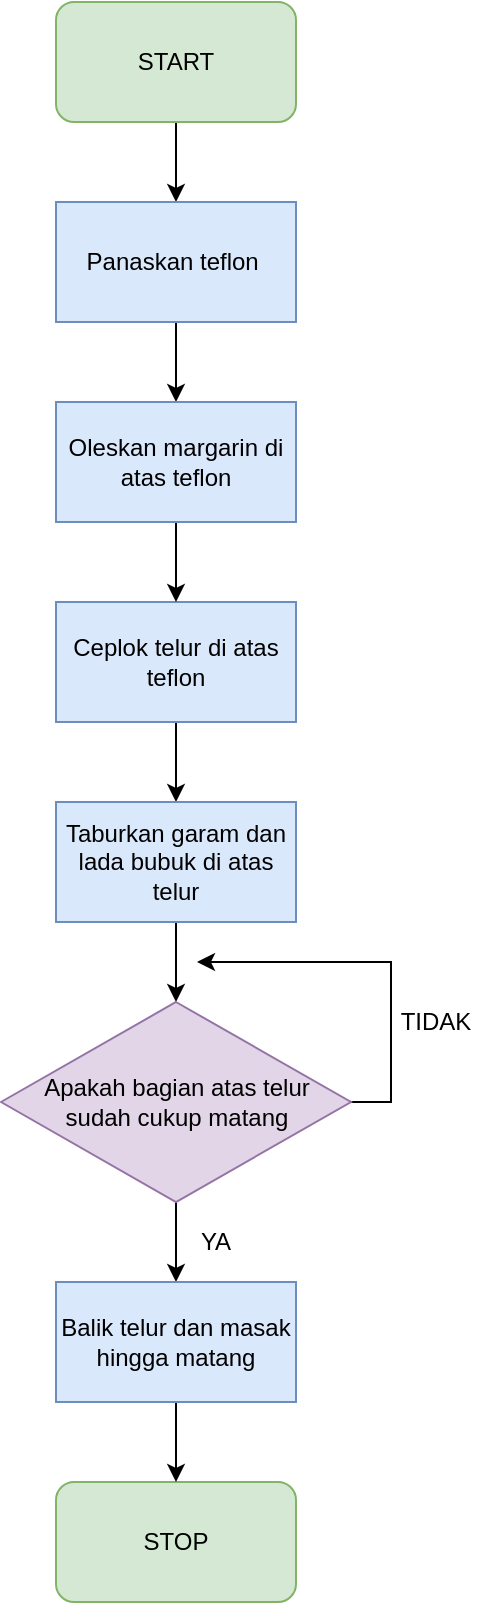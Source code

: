 <mxfile version="12.9.5" type="device"><diagram id="rEOiPcpOAuOndSeTutFp" name="Page-1"><mxGraphModel dx="470" dy="732" grid="1" gridSize="10" guides="1" tooltips="1" connect="1" arrows="1" fold="1" page="1" pageScale="1" pageWidth="850" pageHeight="1100" math="0" shadow="0"><root><mxCell id="0"/><mxCell id="1" parent="0"/><mxCell id="VndAu8sV5Ltjn87z21Z8-20" style="edgeStyle=orthogonalEdgeStyle;rounded=0;orthogonalLoop=1;jettySize=auto;html=1;exitX=0.5;exitY=1;exitDx=0;exitDy=0;entryX=0.5;entryY=0;entryDx=0;entryDy=0;" edge="1" parent="1" source="VndAu8sV5Ltjn87z21Z8-5" target="VndAu8sV5Ltjn87z21Z8-8"><mxGeometry relative="1" as="geometry"/></mxCell><mxCell id="VndAu8sV5Ltjn87z21Z8-5" value="START" style="rounded=1;whiteSpace=wrap;html=1;fillColor=#d5e8d4;strokeColor=#82b366;" vertex="1" parent="1"><mxGeometry x="50" y="140" width="120" height="60" as="geometry"/></mxCell><mxCell id="VndAu8sV5Ltjn87z21Z8-7" value="STOP" style="rounded=1;whiteSpace=wrap;html=1;fillColor=#d5e8d4;strokeColor=#82b366;" vertex="1" parent="1"><mxGeometry x="50" y="880" width="120" height="60" as="geometry"/></mxCell><mxCell id="VndAu8sV5Ltjn87z21Z8-21" style="edgeStyle=orthogonalEdgeStyle;rounded=0;orthogonalLoop=1;jettySize=auto;html=1;exitX=0.5;exitY=1;exitDx=0;exitDy=0;entryX=0.5;entryY=0;entryDx=0;entryDy=0;" edge="1" parent="1" source="VndAu8sV5Ltjn87z21Z8-8" target="VndAu8sV5Ltjn87z21Z8-14"><mxGeometry relative="1" as="geometry"/></mxCell><mxCell id="VndAu8sV5Ltjn87z21Z8-8" value="Panaskan teflon&amp;nbsp;" style="rounded=0;whiteSpace=wrap;html=1;fillColor=#dae8fc;strokeColor=#6c8ebf;" vertex="1" parent="1"><mxGeometry x="50" y="240" width="120" height="60" as="geometry"/></mxCell><mxCell id="VndAu8sV5Ltjn87z21Z8-23" style="edgeStyle=orthogonalEdgeStyle;rounded=0;orthogonalLoop=1;jettySize=auto;html=1;exitX=0.5;exitY=1;exitDx=0;exitDy=0;entryX=0.5;entryY=0;entryDx=0;entryDy=0;" edge="1" parent="1" source="VndAu8sV5Ltjn87z21Z8-9" target="VndAu8sV5Ltjn87z21Z8-10"><mxGeometry relative="1" as="geometry"/></mxCell><mxCell id="VndAu8sV5Ltjn87z21Z8-9" value="Ceplok telur di atas teflon" style="rounded=0;whiteSpace=wrap;html=1;fillColor=#dae8fc;strokeColor=#6c8ebf;" vertex="1" parent="1"><mxGeometry x="50" y="440" width="120" height="60" as="geometry"/></mxCell><mxCell id="VndAu8sV5Ltjn87z21Z8-24" value="" style="edgeStyle=orthogonalEdgeStyle;rounded=0;orthogonalLoop=1;jettySize=auto;html=1;" edge="1" parent="1" source="VndAu8sV5Ltjn87z21Z8-10" target="VndAu8sV5Ltjn87z21Z8-16"><mxGeometry relative="1" as="geometry"/></mxCell><mxCell id="VndAu8sV5Ltjn87z21Z8-10" value="Taburkan garam dan lada bubuk di atas telur" style="rounded=0;whiteSpace=wrap;html=1;fillColor=#dae8fc;strokeColor=#6c8ebf;" vertex="1" parent="1"><mxGeometry x="50" y="540" width="120" height="60" as="geometry"/></mxCell><mxCell id="VndAu8sV5Ltjn87z21Z8-22" style="edgeStyle=orthogonalEdgeStyle;rounded=0;orthogonalLoop=1;jettySize=auto;html=1;exitX=0.5;exitY=1;exitDx=0;exitDy=0;entryX=0.5;entryY=0;entryDx=0;entryDy=0;" edge="1" parent="1" source="VndAu8sV5Ltjn87z21Z8-14" target="VndAu8sV5Ltjn87z21Z8-9"><mxGeometry relative="1" as="geometry"/></mxCell><mxCell id="VndAu8sV5Ltjn87z21Z8-14" value="&lt;span style=&quot;white-space: normal&quot;&gt;Oleskan margarin di atas teflon&lt;/span&gt;" style="rounded=0;whiteSpace=wrap;html=1;fillColor=#dae8fc;strokeColor=#6c8ebf;" vertex="1" parent="1"><mxGeometry x="50" y="340" width="120" height="60" as="geometry"/></mxCell><mxCell id="VndAu8sV5Ltjn87z21Z8-25" value="" style="edgeStyle=orthogonalEdgeStyle;rounded=0;orthogonalLoop=1;jettySize=auto;html=1;" edge="1" parent="1" source="VndAu8sV5Ltjn87z21Z8-16" target="VndAu8sV5Ltjn87z21Z8-17"><mxGeometry relative="1" as="geometry"/></mxCell><mxCell id="VndAu8sV5Ltjn87z21Z8-27" style="edgeStyle=orthogonalEdgeStyle;rounded=0;orthogonalLoop=1;jettySize=auto;html=1;exitX=1;exitY=0.5;exitDx=0;exitDy=0;" edge="1" parent="1" source="VndAu8sV5Ltjn87z21Z8-16"><mxGeometry relative="1" as="geometry"><mxPoint x="120" y="620" as="targetPoint"/></mxGeometry></mxCell><mxCell id="VndAu8sV5Ltjn87z21Z8-16" value="Apakah bagian atas telur sudah cukup matang" style="rhombus;whiteSpace=wrap;html=1;spacingRight=10;spacingLeft=10;fillColor=#e1d5e7;strokeColor=#9673a6;" vertex="1" parent="1"><mxGeometry x="22.5" y="640" width="175" height="100" as="geometry"/></mxCell><mxCell id="VndAu8sV5Ltjn87z21Z8-26" value="" style="edgeStyle=orthogonalEdgeStyle;rounded=0;orthogonalLoop=1;jettySize=auto;html=1;" edge="1" parent="1" source="VndAu8sV5Ltjn87z21Z8-17" target="VndAu8sV5Ltjn87z21Z8-7"><mxGeometry relative="1" as="geometry"/></mxCell><mxCell id="VndAu8sV5Ltjn87z21Z8-17" value="Balik telur dan masak hingga matang" style="rounded=0;whiteSpace=wrap;html=1;fillColor=#dae8fc;strokeColor=#6c8ebf;" vertex="1" parent="1"><mxGeometry x="50" y="780" width="120" height="60" as="geometry"/></mxCell><mxCell id="VndAu8sV5Ltjn87z21Z8-28" value="YA" style="text;html=1;strokeColor=none;fillColor=none;align=center;verticalAlign=middle;whiteSpace=wrap;rounded=0;" vertex="1" parent="1"><mxGeometry x="110" y="750" width="40" height="20" as="geometry"/></mxCell><mxCell id="VndAu8sV5Ltjn87z21Z8-29" value="TIDAK" style="text;html=1;strokeColor=none;fillColor=none;align=center;verticalAlign=middle;whiteSpace=wrap;rounded=0;" vertex="1" parent="1"><mxGeometry x="220" y="640" width="40" height="20" as="geometry"/></mxCell></root></mxGraphModel></diagram></mxfile>